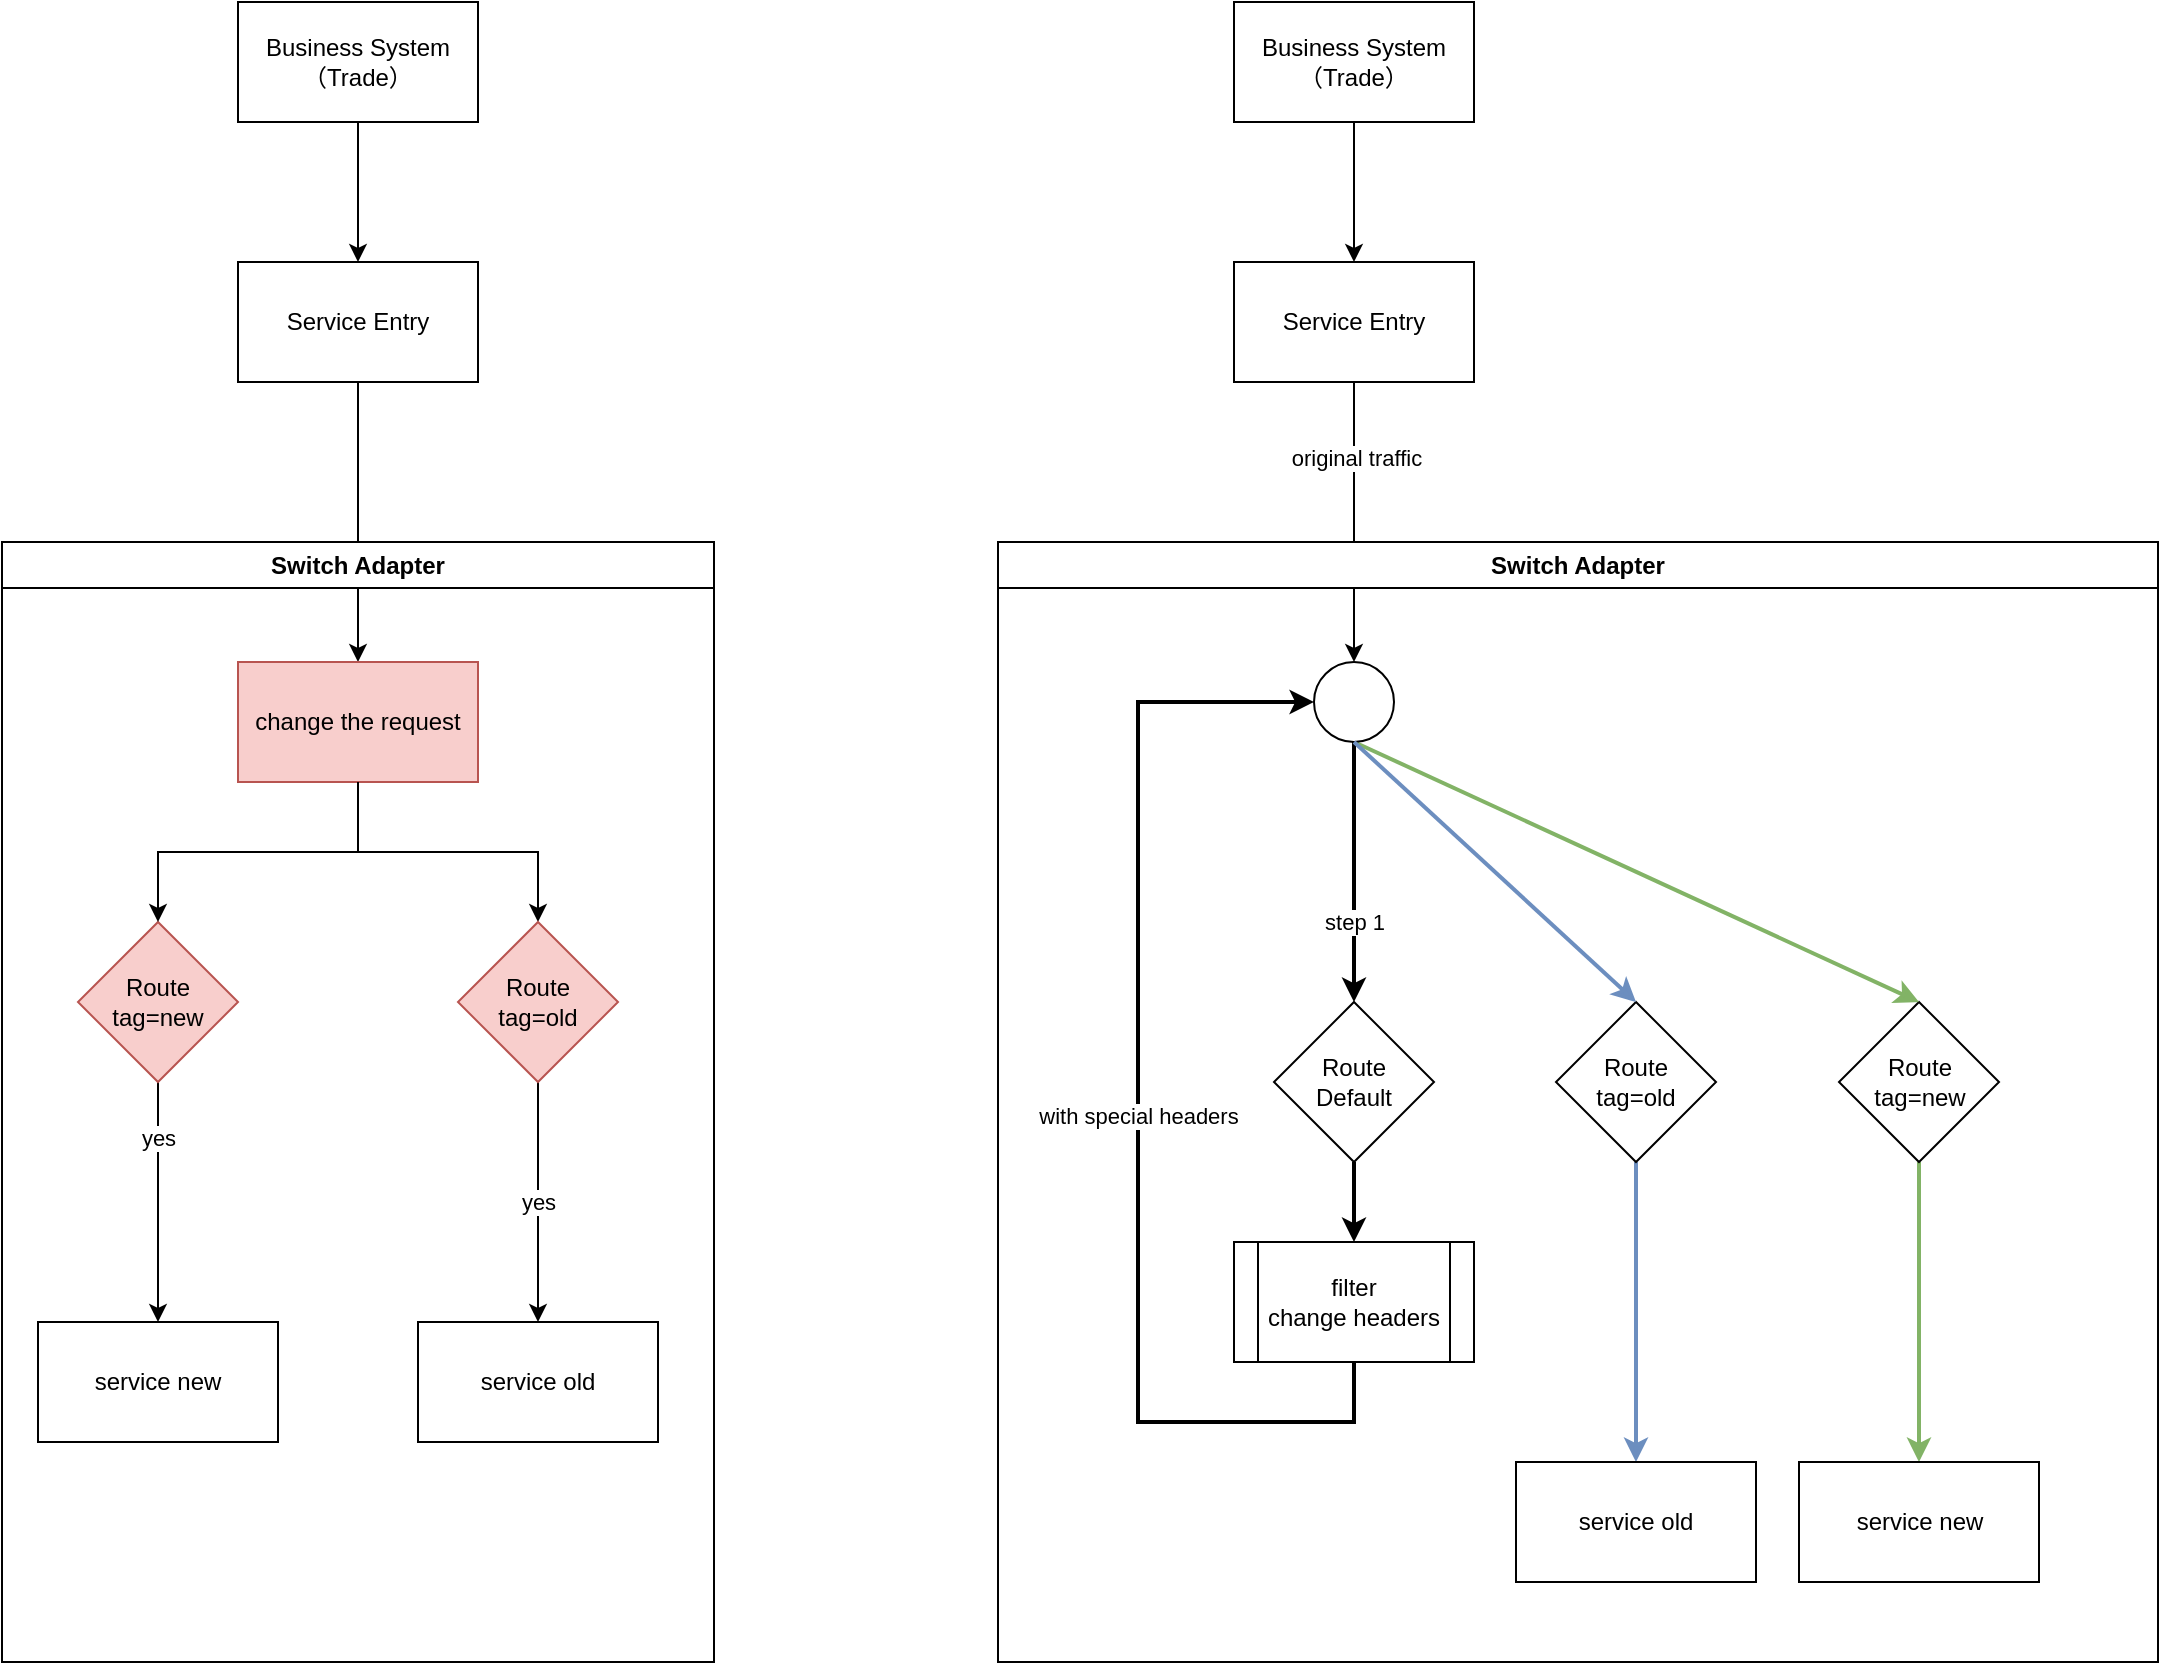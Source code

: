 <mxfile version="22.1.11" type="github">
  <diagram name="Page-1" id="VZDh278Wt5UdKUrzcfES">
    <mxGraphModel dx="1434" dy="1955" grid="1" gridSize="10" guides="1" tooltips="1" connect="1" arrows="1" fold="1" page="1" pageScale="1" pageWidth="827" pageHeight="1169" math="0" shadow="0">
      <root>
        <mxCell id="0" />
        <mxCell id="1" parent="0" />
        <mxCell id="DQOvFMF24zLV-i_NTMZE-4" style="edgeStyle=orthogonalEdgeStyle;rounded=0;orthogonalLoop=1;jettySize=auto;html=1;entryX=0.5;entryY=0;entryDx=0;entryDy=0;" parent="1" source="DQOvFMF24zLV-i_NTMZE-1" target="DQOvFMF24zLV-i_NTMZE-3" edge="1">
          <mxGeometry relative="1" as="geometry" />
        </mxCell>
        <mxCell id="DQOvFMF24zLV-i_NTMZE-1" value="Service Entry" style="rounded=0;whiteSpace=wrap;html=1;" parent="1" vertex="1">
          <mxGeometry x="360" y="60" width="120" height="60" as="geometry" />
        </mxCell>
        <mxCell id="DQOvFMF24zLV-i_NTMZE-2" value="Switch Adapter" style="swimlane;whiteSpace=wrap;html=1;" parent="1" vertex="1">
          <mxGeometry x="242" y="200" width="356" height="560" as="geometry" />
        </mxCell>
        <mxCell id="DQOvFMF24zLV-i_NTMZE-16" style="edgeStyle=orthogonalEdgeStyle;rounded=0;orthogonalLoop=1;jettySize=auto;html=1;entryX=0.5;entryY=0;entryDx=0;entryDy=0;exitX=0.5;exitY=1;exitDx=0;exitDy=0;" parent="DQOvFMF24zLV-i_NTMZE-2" source="DQOvFMF24zLV-i_NTMZE-3" target="DQOvFMF24zLV-i_NTMZE-9" edge="1">
          <mxGeometry relative="1" as="geometry" />
        </mxCell>
        <mxCell id="DQOvFMF24zLV-i_NTMZE-3" value="change the request" style="rounded=0;whiteSpace=wrap;html=1;fillColor=#f8cecc;strokeColor=#b85450;" parent="DQOvFMF24zLV-i_NTMZE-2" vertex="1">
          <mxGeometry x="118" y="60" width="120" height="60" as="geometry" />
        </mxCell>
        <mxCell id="DQOvFMF24zLV-i_NTMZE-13" style="edgeStyle=orthogonalEdgeStyle;rounded=0;orthogonalLoop=1;jettySize=auto;html=1;entryX=0.5;entryY=0;entryDx=0;entryDy=0;" parent="DQOvFMF24zLV-i_NTMZE-2" source="DQOvFMF24zLV-i_NTMZE-5" target="DQOvFMF24zLV-i_NTMZE-11" edge="1">
          <mxGeometry relative="1" as="geometry" />
        </mxCell>
        <mxCell id="DQOvFMF24zLV-i_NTMZE-15" value="yes" style="edgeLabel;html=1;align=center;verticalAlign=middle;resizable=0;points=[];" parent="DQOvFMF24zLV-i_NTMZE-13" vertex="1" connectable="0">
          <mxGeometry x="-0.544" relative="1" as="geometry">
            <mxPoint as="offset" />
          </mxGeometry>
        </mxCell>
        <mxCell id="DQOvFMF24zLV-i_NTMZE-5" value="Route&lt;br&gt;tag=new" style="rhombus;whiteSpace=wrap;html=1;fillColor=#f8cecc;strokeColor=#b85450;" parent="DQOvFMF24zLV-i_NTMZE-2" vertex="1">
          <mxGeometry x="38" y="190" width="80" height="80" as="geometry" />
        </mxCell>
        <mxCell id="DQOvFMF24zLV-i_NTMZE-6" style="edgeStyle=orthogonalEdgeStyle;rounded=0;orthogonalLoop=1;jettySize=auto;html=1;entryX=0.5;entryY=0;entryDx=0;entryDy=0;" parent="DQOvFMF24zLV-i_NTMZE-2" source="DQOvFMF24zLV-i_NTMZE-3" target="DQOvFMF24zLV-i_NTMZE-5" edge="1">
          <mxGeometry relative="1" as="geometry" />
        </mxCell>
        <mxCell id="DQOvFMF24zLV-i_NTMZE-14" value="yes" style="edgeStyle=orthogonalEdgeStyle;rounded=0;orthogonalLoop=1;jettySize=auto;html=1;entryX=0.5;entryY=0;entryDx=0;entryDy=0;exitX=0.5;exitY=1;exitDx=0;exitDy=0;" parent="DQOvFMF24zLV-i_NTMZE-2" source="DQOvFMF24zLV-i_NTMZE-9" target="DQOvFMF24zLV-i_NTMZE-12" edge="1">
          <mxGeometry relative="1" as="geometry" />
        </mxCell>
        <mxCell id="DQOvFMF24zLV-i_NTMZE-9" value="Route&lt;br&gt;tag=old" style="rhombus;whiteSpace=wrap;html=1;fillColor=#f8cecc;strokeColor=#b85450;" parent="DQOvFMF24zLV-i_NTMZE-2" vertex="1">
          <mxGeometry x="228" y="190" width="80" height="80" as="geometry" />
        </mxCell>
        <mxCell id="DQOvFMF24zLV-i_NTMZE-11" value="service new" style="rounded=0;whiteSpace=wrap;html=1;" parent="DQOvFMF24zLV-i_NTMZE-2" vertex="1">
          <mxGeometry x="18" y="390" width="120" height="60" as="geometry" />
        </mxCell>
        <mxCell id="DQOvFMF24zLV-i_NTMZE-12" value="service old" style="rounded=0;whiteSpace=wrap;html=1;" parent="DQOvFMF24zLV-i_NTMZE-2" vertex="1">
          <mxGeometry x="208" y="390" width="120" height="60" as="geometry" />
        </mxCell>
        <mxCell id="DQOvFMF24zLV-i_NTMZE-17" style="edgeStyle=orthogonalEdgeStyle;rounded=0;orthogonalLoop=1;jettySize=auto;html=1;entryX=0.5;entryY=0;entryDx=0;entryDy=0;" parent="1" source="DQOvFMF24zLV-i_NTMZE-18" edge="1">
          <mxGeometry relative="1" as="geometry">
            <mxPoint x="918" y="260" as="targetPoint" />
          </mxGeometry>
        </mxCell>
        <mxCell id="DQOvFMF24zLV-i_NTMZE-30" value="original traffic" style="edgeLabel;html=1;align=center;verticalAlign=middle;resizable=0;points=[];" parent="DQOvFMF24zLV-i_NTMZE-17" vertex="1" connectable="0">
          <mxGeometry x="-0.459" y="1" relative="1" as="geometry">
            <mxPoint as="offset" />
          </mxGeometry>
        </mxCell>
        <mxCell id="DQOvFMF24zLV-i_NTMZE-18" value="Service Entry" style="rounded=0;whiteSpace=wrap;html=1;" parent="1" vertex="1">
          <mxGeometry x="858" y="60" width="120" height="60" as="geometry" />
        </mxCell>
        <mxCell id="DQOvFMF24zLV-i_NTMZE-19" value="Switch Adapter" style="swimlane;whiteSpace=wrap;html=1;" parent="1" vertex="1">
          <mxGeometry x="740" y="200" width="580" height="560" as="geometry" />
        </mxCell>
        <mxCell id="DQOvFMF24zLV-i_NTMZE-32" style="edgeStyle=orthogonalEdgeStyle;rounded=0;orthogonalLoop=1;jettySize=auto;html=1;entryX=0.5;entryY=0;entryDx=0;entryDy=0;strokeWidth=2;" parent="DQOvFMF24zLV-i_NTMZE-19" source="DQOvFMF24zLV-i_NTMZE-27" target="DQOvFMF24zLV-i_NTMZE-31" edge="1">
          <mxGeometry relative="1" as="geometry">
            <mxPoint x="177" y="340" as="targetPoint" />
          </mxGeometry>
        </mxCell>
        <mxCell id="DQOvFMF24zLV-i_NTMZE-27" value="Route&lt;br&gt;Default" style="rhombus;whiteSpace=wrap;html=1;" parent="DQOvFMF24zLV-i_NTMZE-19" vertex="1">
          <mxGeometry x="138" y="230" width="80" height="80" as="geometry" />
        </mxCell>
        <mxCell id="DQOvFMF24zLV-i_NTMZE-40" style="edgeStyle=orthogonalEdgeStyle;rounded=0;orthogonalLoop=1;jettySize=auto;html=1;entryX=0;entryY=0.5;entryDx=0;entryDy=0;exitX=0.5;exitY=1;exitDx=0;exitDy=0;strokeWidth=2;" parent="DQOvFMF24zLV-i_NTMZE-19" source="DQOvFMF24zLV-i_NTMZE-31" target="DQOvFMF24zLV-i_NTMZE-36" edge="1">
          <mxGeometry relative="1" as="geometry">
            <Array as="points">
              <mxPoint x="178" y="440" />
              <mxPoint x="70" y="440" />
              <mxPoint x="70" y="80" />
            </Array>
          </mxGeometry>
        </mxCell>
        <mxCell id="epuK4Y_RtC_b2_PGxaGJ-1" value="with special headers" style="edgeLabel;html=1;align=center;verticalAlign=middle;resizable=0;points=[];" vertex="1" connectable="0" parent="DQOvFMF24zLV-i_NTMZE-40">
          <mxGeometry x="-0.087" y="-2" relative="1" as="geometry">
            <mxPoint x="-2" y="-24" as="offset" />
          </mxGeometry>
        </mxCell>
        <mxCell id="DQOvFMF24zLV-i_NTMZE-31" value="filter&lt;br&gt;change headers" style="shape=process;whiteSpace=wrap;html=1;backgroundOutline=1;" parent="DQOvFMF24zLV-i_NTMZE-19" vertex="1">
          <mxGeometry x="118" y="350" width="120" height="60" as="geometry" />
        </mxCell>
        <mxCell id="epuK4Y_RtC_b2_PGxaGJ-5" style="edgeStyle=orthogonalEdgeStyle;rounded=0;orthogonalLoop=1;jettySize=auto;html=1;entryX=0.5;entryY=0;entryDx=0;entryDy=0;fillColor=#dae8fc;strokeColor=#6c8ebf;strokeWidth=2;" edge="1" parent="DQOvFMF24zLV-i_NTMZE-19" source="DQOvFMF24zLV-i_NTMZE-34" target="epuK4Y_RtC_b2_PGxaGJ-4">
          <mxGeometry relative="1" as="geometry" />
        </mxCell>
        <mxCell id="DQOvFMF24zLV-i_NTMZE-34" value="Route&lt;br&gt;tag=old" style="rhombus;whiteSpace=wrap;html=1;" parent="DQOvFMF24zLV-i_NTMZE-19" vertex="1">
          <mxGeometry x="279" y="230" width="80" height="80" as="geometry" />
        </mxCell>
        <mxCell id="epuK4Y_RtC_b2_PGxaGJ-3" style="edgeStyle=orthogonalEdgeStyle;rounded=0;orthogonalLoop=1;jettySize=auto;html=1;entryX=0.5;entryY=0;entryDx=0;entryDy=0;fillColor=#d5e8d4;strokeColor=#82b366;strokeWidth=2;" edge="1" parent="DQOvFMF24zLV-i_NTMZE-19" source="DQOvFMF24zLV-i_NTMZE-35" target="epuK4Y_RtC_b2_PGxaGJ-2">
          <mxGeometry relative="1" as="geometry" />
        </mxCell>
        <mxCell id="DQOvFMF24zLV-i_NTMZE-35" value="Route&lt;br&gt;tag=new" style="rhombus;whiteSpace=wrap;html=1;" parent="DQOvFMF24zLV-i_NTMZE-19" vertex="1">
          <mxGeometry x="420.5" y="230" width="80" height="80" as="geometry" />
        </mxCell>
        <mxCell id="DQOvFMF24zLV-i_NTMZE-37" value="step 1" style="edgeStyle=orthogonalEdgeStyle;rounded=0;orthogonalLoop=1;jettySize=auto;html=1;entryX=0.5;entryY=0;entryDx=0;entryDy=0;strokeWidth=2;" parent="DQOvFMF24zLV-i_NTMZE-19" source="DQOvFMF24zLV-i_NTMZE-36" target="DQOvFMF24zLV-i_NTMZE-27" edge="1">
          <mxGeometry x="0.385" relative="1" as="geometry">
            <mxPoint as="offset" />
          </mxGeometry>
        </mxCell>
        <mxCell id="DQOvFMF24zLV-i_NTMZE-39" style="rounded=0;orthogonalLoop=1;jettySize=auto;html=1;entryX=0.5;entryY=0;entryDx=0;entryDy=0;exitX=0.5;exitY=1;exitDx=0;exitDy=0;fillColor=#d5e8d4;strokeColor=#82b366;strokeWidth=2;" parent="DQOvFMF24zLV-i_NTMZE-19" source="DQOvFMF24zLV-i_NTMZE-36" target="DQOvFMF24zLV-i_NTMZE-35" edge="1">
          <mxGeometry relative="1" as="geometry" />
        </mxCell>
        <mxCell id="DQOvFMF24zLV-i_NTMZE-36" value="" style="ellipse;whiteSpace=wrap;html=1;aspect=fixed;" parent="DQOvFMF24zLV-i_NTMZE-19" vertex="1">
          <mxGeometry x="158" y="60" width="40" height="40" as="geometry" />
        </mxCell>
        <mxCell id="DQOvFMF24zLV-i_NTMZE-38" style="rounded=0;orthogonalLoop=1;jettySize=auto;html=1;entryX=0.5;entryY=0;entryDx=0;entryDy=0;exitX=0.5;exitY=1;exitDx=0;exitDy=0;fillColor=#dae8fc;strokeColor=#6c8ebf;strokeWidth=2;" parent="DQOvFMF24zLV-i_NTMZE-19" source="DQOvFMF24zLV-i_NTMZE-36" target="DQOvFMF24zLV-i_NTMZE-34" edge="1">
          <mxGeometry relative="1" as="geometry" />
        </mxCell>
        <mxCell id="epuK4Y_RtC_b2_PGxaGJ-2" value="service new" style="rounded=0;whiteSpace=wrap;html=1;" vertex="1" parent="DQOvFMF24zLV-i_NTMZE-19">
          <mxGeometry x="400.5" y="460" width="120" height="60" as="geometry" />
        </mxCell>
        <mxCell id="epuK4Y_RtC_b2_PGxaGJ-4" value="service old" style="rounded=0;whiteSpace=wrap;html=1;" vertex="1" parent="DQOvFMF24zLV-i_NTMZE-19">
          <mxGeometry x="259" y="460" width="120" height="60" as="geometry" />
        </mxCell>
        <mxCell id="epuK4Y_RtC_b2_PGxaGJ-7" style="edgeStyle=orthogonalEdgeStyle;rounded=0;orthogonalLoop=1;jettySize=auto;html=1;entryX=0.5;entryY=0;entryDx=0;entryDy=0;" edge="1" parent="1" source="epuK4Y_RtC_b2_PGxaGJ-6" target="DQOvFMF24zLV-i_NTMZE-18">
          <mxGeometry relative="1" as="geometry" />
        </mxCell>
        <mxCell id="epuK4Y_RtC_b2_PGxaGJ-6" value="Business System&lt;br&gt;（Trade）" style="rounded=0;whiteSpace=wrap;html=1;" vertex="1" parent="1">
          <mxGeometry x="858" y="-70" width="120" height="60" as="geometry" />
        </mxCell>
        <mxCell id="epuK4Y_RtC_b2_PGxaGJ-9" style="edgeStyle=orthogonalEdgeStyle;rounded=0;orthogonalLoop=1;jettySize=auto;html=1;entryX=0.5;entryY=0;entryDx=0;entryDy=0;" edge="1" parent="1" source="epuK4Y_RtC_b2_PGxaGJ-8" target="DQOvFMF24zLV-i_NTMZE-1">
          <mxGeometry relative="1" as="geometry" />
        </mxCell>
        <mxCell id="epuK4Y_RtC_b2_PGxaGJ-8" value="Business System&lt;br&gt;（Trade）" style="rounded=0;whiteSpace=wrap;html=1;" vertex="1" parent="1">
          <mxGeometry x="360" y="-70" width="120" height="60" as="geometry" />
        </mxCell>
      </root>
    </mxGraphModel>
  </diagram>
</mxfile>
